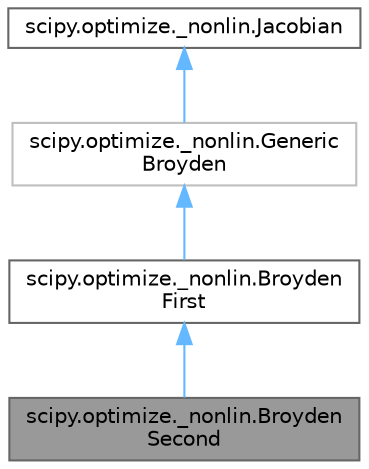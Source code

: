 digraph "scipy.optimize._nonlin.BroydenSecond"
{
 // LATEX_PDF_SIZE
  bgcolor="transparent";
  edge [fontname=Helvetica,fontsize=10,labelfontname=Helvetica,labelfontsize=10];
  node [fontname=Helvetica,fontsize=10,shape=box,height=0.2,width=0.4];
  Node1 [id="Node000001",label="scipy.optimize._nonlin.Broyden\lSecond",height=0.2,width=0.4,color="gray40", fillcolor="grey60", style="filled", fontcolor="black",tooltip=" "];
  Node2 -> Node1 [id="edge1_Node000001_Node000002",dir="back",color="steelblue1",style="solid",tooltip=" "];
  Node2 [id="Node000002",label="scipy.optimize._nonlin.Broyden\lFirst",height=0.2,width=0.4,color="gray40", fillcolor="white", style="filled",URL="$d5/dbc/classscipy_1_1optimize_1_1__nonlin_1_1BroydenFirst.html",tooltip=" "];
  Node3 -> Node2 [id="edge2_Node000002_Node000003",dir="back",color="steelblue1",style="solid",tooltip=" "];
  Node3 [id="Node000003",label="scipy.optimize._nonlin.Generic\lBroyden",height=0.2,width=0.4,color="grey75", fillcolor="white", style="filled",URL="$dd/d6a/classscipy_1_1optimize_1_1__nonlin_1_1GenericBroyden.html",tooltip=" "];
  Node4 -> Node3 [id="edge3_Node000003_Node000004",dir="back",color="steelblue1",style="solid",tooltip=" "];
  Node4 [id="Node000004",label="scipy.optimize._nonlin.Jacobian",height=0.2,width=0.4,color="gray40", fillcolor="white", style="filled",URL="$d2/d5e/classscipy_1_1optimize_1_1__nonlin_1_1Jacobian.html",tooltip=" "];
}
